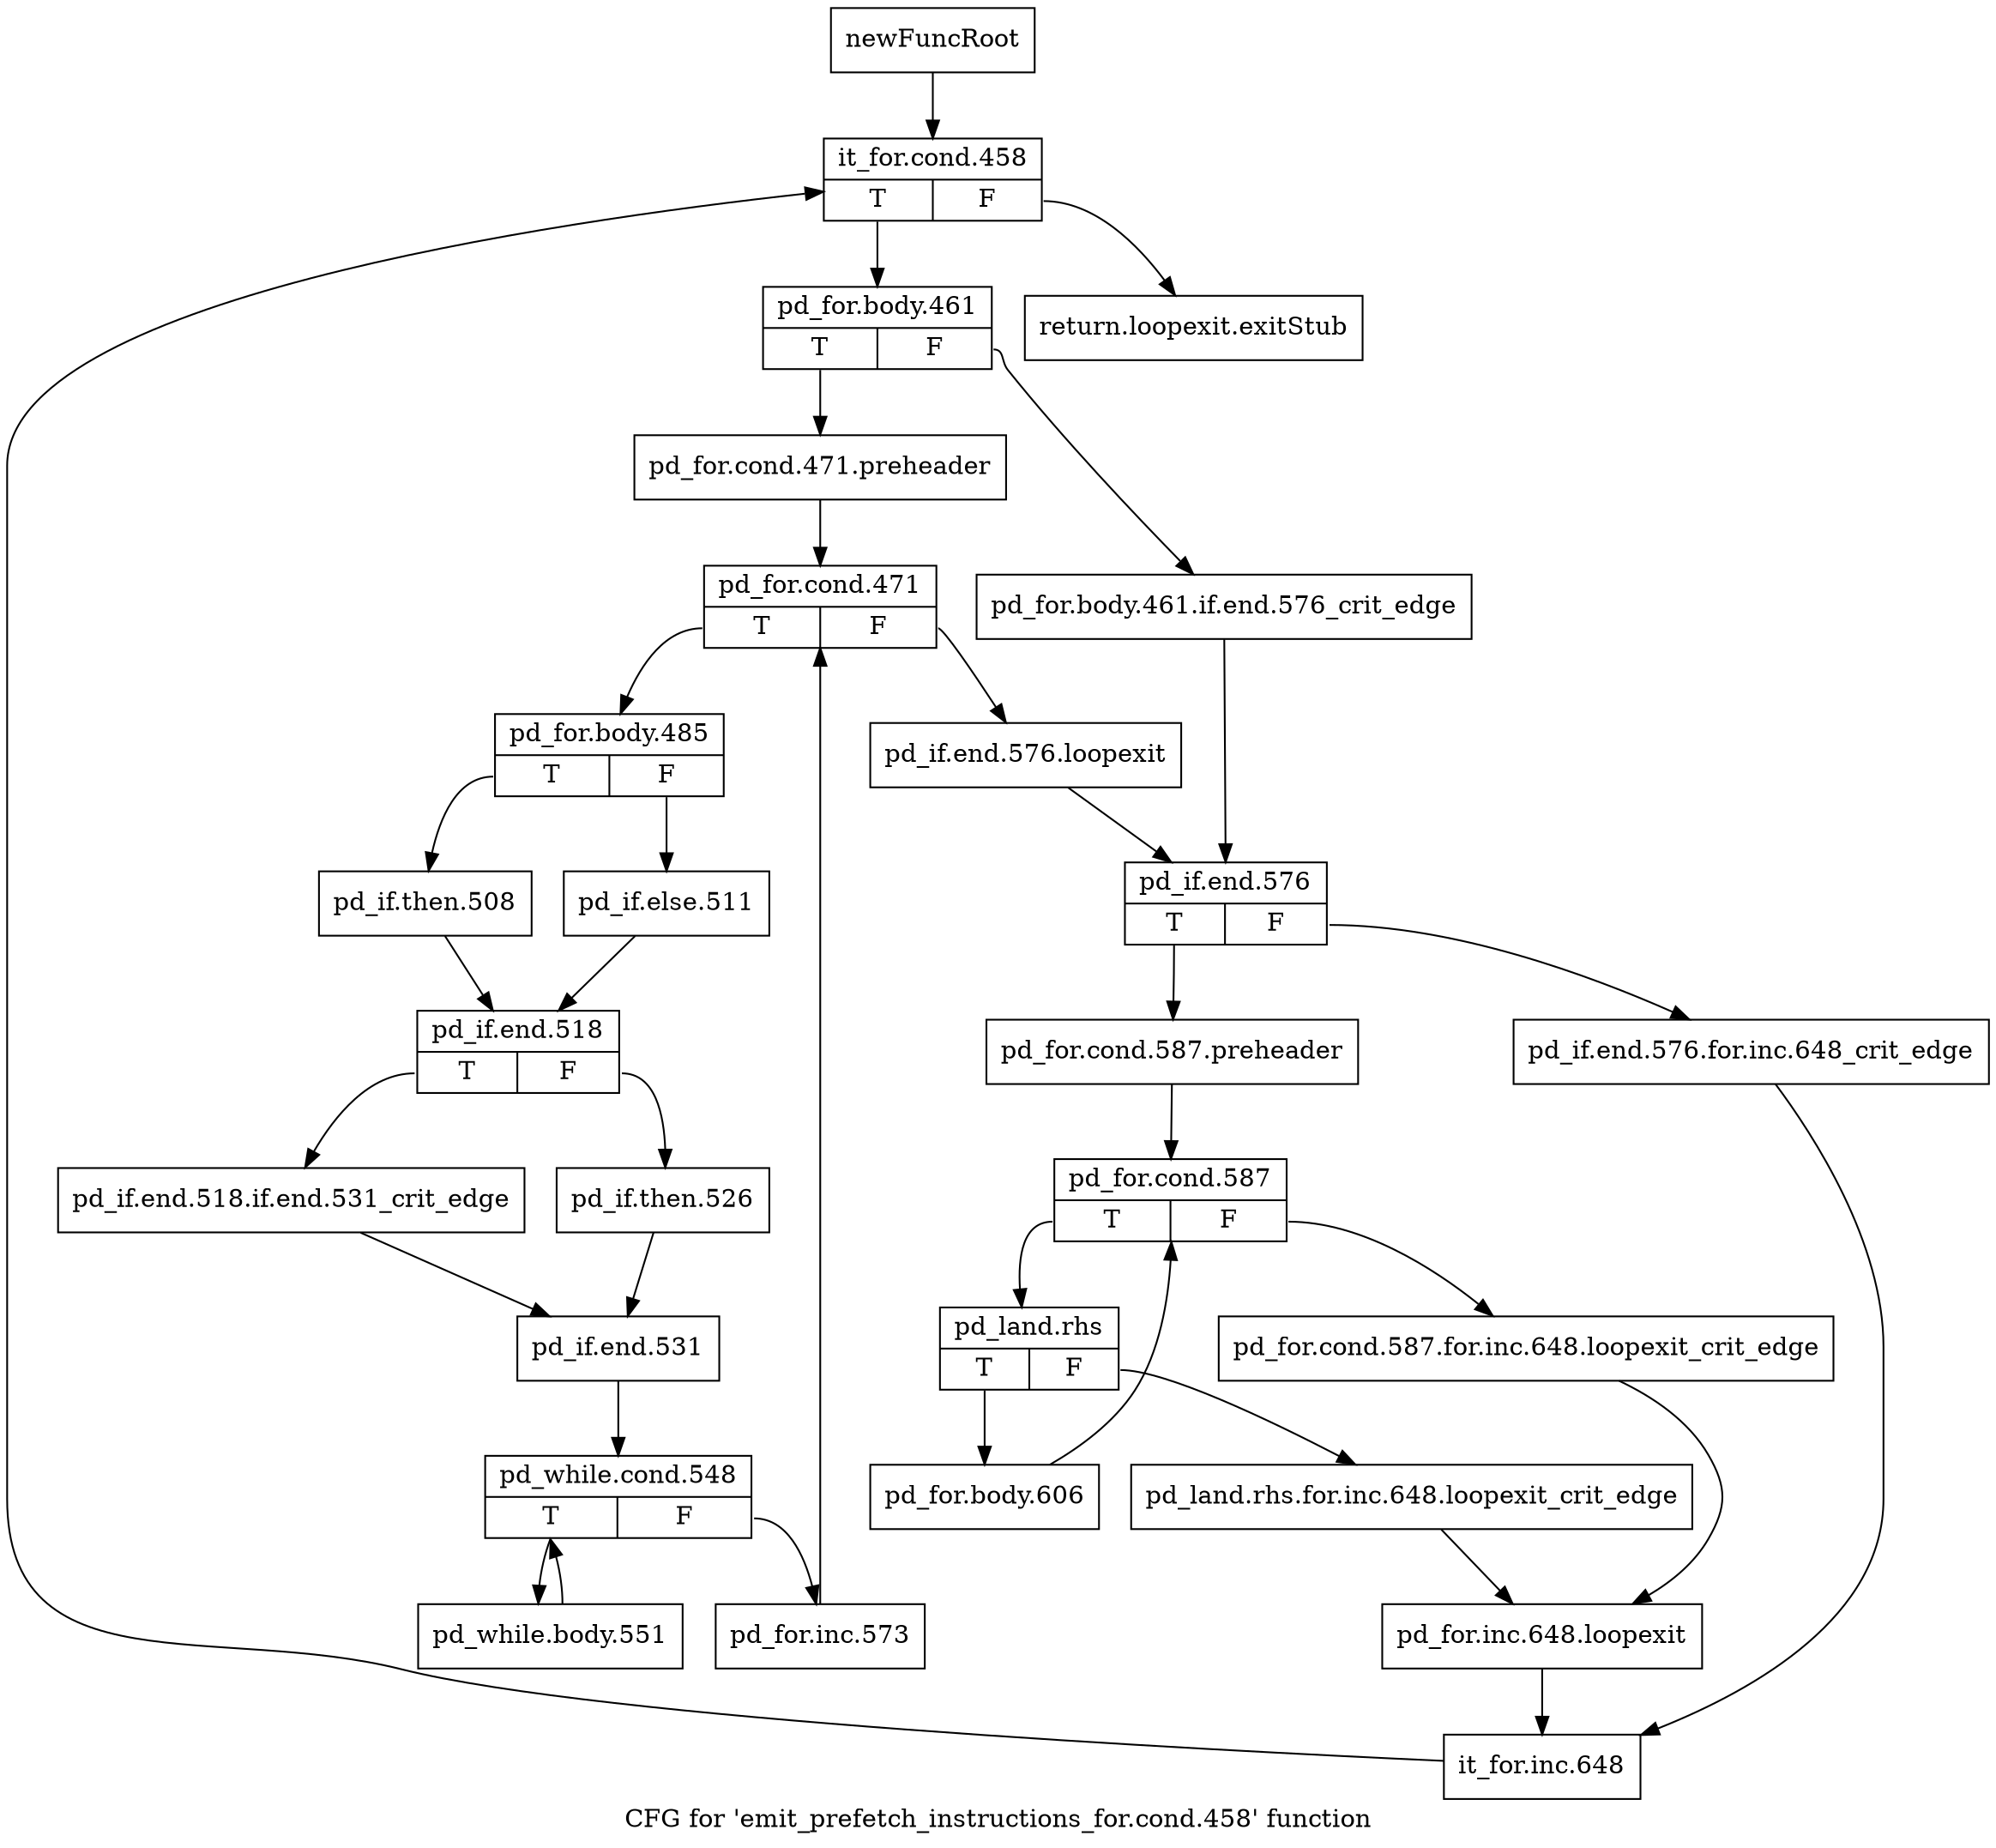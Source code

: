 digraph "CFG for 'emit_prefetch_instructions_for.cond.458' function" {
	label="CFG for 'emit_prefetch_instructions_for.cond.458' function";

	Node0xb607ad0 [shape=record,label="{newFuncRoot}"];
	Node0xb607ad0 -> Node0xb607b70;
	Node0xb607b20 [shape=record,label="{return.loopexit.exitStub}"];
	Node0xb607b70 [shape=record,label="{it_for.cond.458|{<s0>T|<s1>F}}"];
	Node0xb607b70:s0 -> Node0xb607bc0;
	Node0xb607b70:s1 -> Node0xb607b20;
	Node0xb607bc0 [shape=record,label="{pd_for.body.461|{<s0>T|<s1>F}}"];
	Node0xb607bc0:s0 -> Node0xb607c60;
	Node0xb607bc0:s1 -> Node0xb607c10;
	Node0xb607c10 [shape=record,label="{pd_for.body.461.if.end.576_crit_edge}"];
	Node0xb607c10 -> Node0xb608e90;
	Node0xb607c60 [shape=record,label="{pd_for.cond.471.preheader}"];
	Node0xb607c60 -> Node0xb608df0;
	Node0xb608df0 [shape=record,label="{pd_for.cond.471|{<s0>T|<s1>F}}"];
	Node0xb608df0:s0 -> Node0xb6091b0;
	Node0xb608df0:s1 -> Node0xb608e40;
	Node0xb608e40 [shape=record,label="{pd_if.end.576.loopexit}"];
	Node0xb608e40 -> Node0xb608e90;
	Node0xb608e90 [shape=record,label="{pd_if.end.576|{<s0>T|<s1>F}}"];
	Node0xb608e90:s0 -> Node0xb608f30;
	Node0xb608e90:s1 -> Node0xb608ee0;
	Node0xb608ee0 [shape=record,label="{pd_if.end.576.for.inc.648_crit_edge}"];
	Node0xb608ee0 -> Node0xb609110;
	Node0xb608f30 [shape=record,label="{pd_for.cond.587.preheader}"];
	Node0xb608f30 -> Node0xb608f80;
	Node0xb608f80 [shape=record,label="{pd_for.cond.587|{<s0>T|<s1>F}}"];
	Node0xb608f80:s0 -> Node0xb609020;
	Node0xb608f80:s1 -> Node0xb608fd0;
	Node0xb608fd0 [shape=record,label="{pd_for.cond.587.for.inc.648.loopexit_crit_edge}"];
	Node0xb608fd0 -> Node0xb6090c0;
	Node0xb609020 [shape=record,label="{pd_land.rhs|{<s0>T|<s1>F}}"];
	Node0xb609020:s0 -> Node0xb609160;
	Node0xb609020:s1 -> Node0xb609070;
	Node0xb609070 [shape=record,label="{pd_land.rhs.for.inc.648.loopexit_crit_edge}"];
	Node0xb609070 -> Node0xb6090c0;
	Node0xb6090c0 [shape=record,label="{pd_for.inc.648.loopexit}"];
	Node0xb6090c0 -> Node0xb609110;
	Node0xb609110 [shape=record,label="{it_for.inc.648}"];
	Node0xb609110 -> Node0xb607b70;
	Node0xb609160 [shape=record,label="{pd_for.body.606}"];
	Node0xb609160 -> Node0xb608f80;
	Node0xb6091b0 [shape=record,label="{pd_for.body.485|{<s0>T|<s1>F}}"];
	Node0xb6091b0:s0 -> Node0xb609250;
	Node0xb6091b0:s1 -> Node0xb609200;
	Node0xb609200 [shape=record,label="{pd_if.else.511}"];
	Node0xb609200 -> Node0xb6092a0;
	Node0xb609250 [shape=record,label="{pd_if.then.508}"];
	Node0xb609250 -> Node0xb6092a0;
	Node0xb6092a0 [shape=record,label="{pd_if.end.518|{<s0>T|<s1>F}}"];
	Node0xb6092a0:s0 -> Node0xb609340;
	Node0xb6092a0:s1 -> Node0xb6092f0;
	Node0xb6092f0 [shape=record,label="{pd_if.then.526}"];
	Node0xb6092f0 -> Node0xb609390;
	Node0xb609340 [shape=record,label="{pd_if.end.518.if.end.531_crit_edge}"];
	Node0xb609340 -> Node0xb609390;
	Node0xb609390 [shape=record,label="{pd_if.end.531}"];
	Node0xb609390 -> Node0xb6093e0;
	Node0xb6093e0 [shape=record,label="{pd_while.cond.548|{<s0>T|<s1>F}}"];
	Node0xb6093e0:s0 -> Node0xb609480;
	Node0xb6093e0:s1 -> Node0xb609430;
	Node0xb609430 [shape=record,label="{pd_for.inc.573}"];
	Node0xb609430 -> Node0xb608df0;
	Node0xb609480 [shape=record,label="{pd_while.body.551}"];
	Node0xb609480 -> Node0xb6093e0;
}
